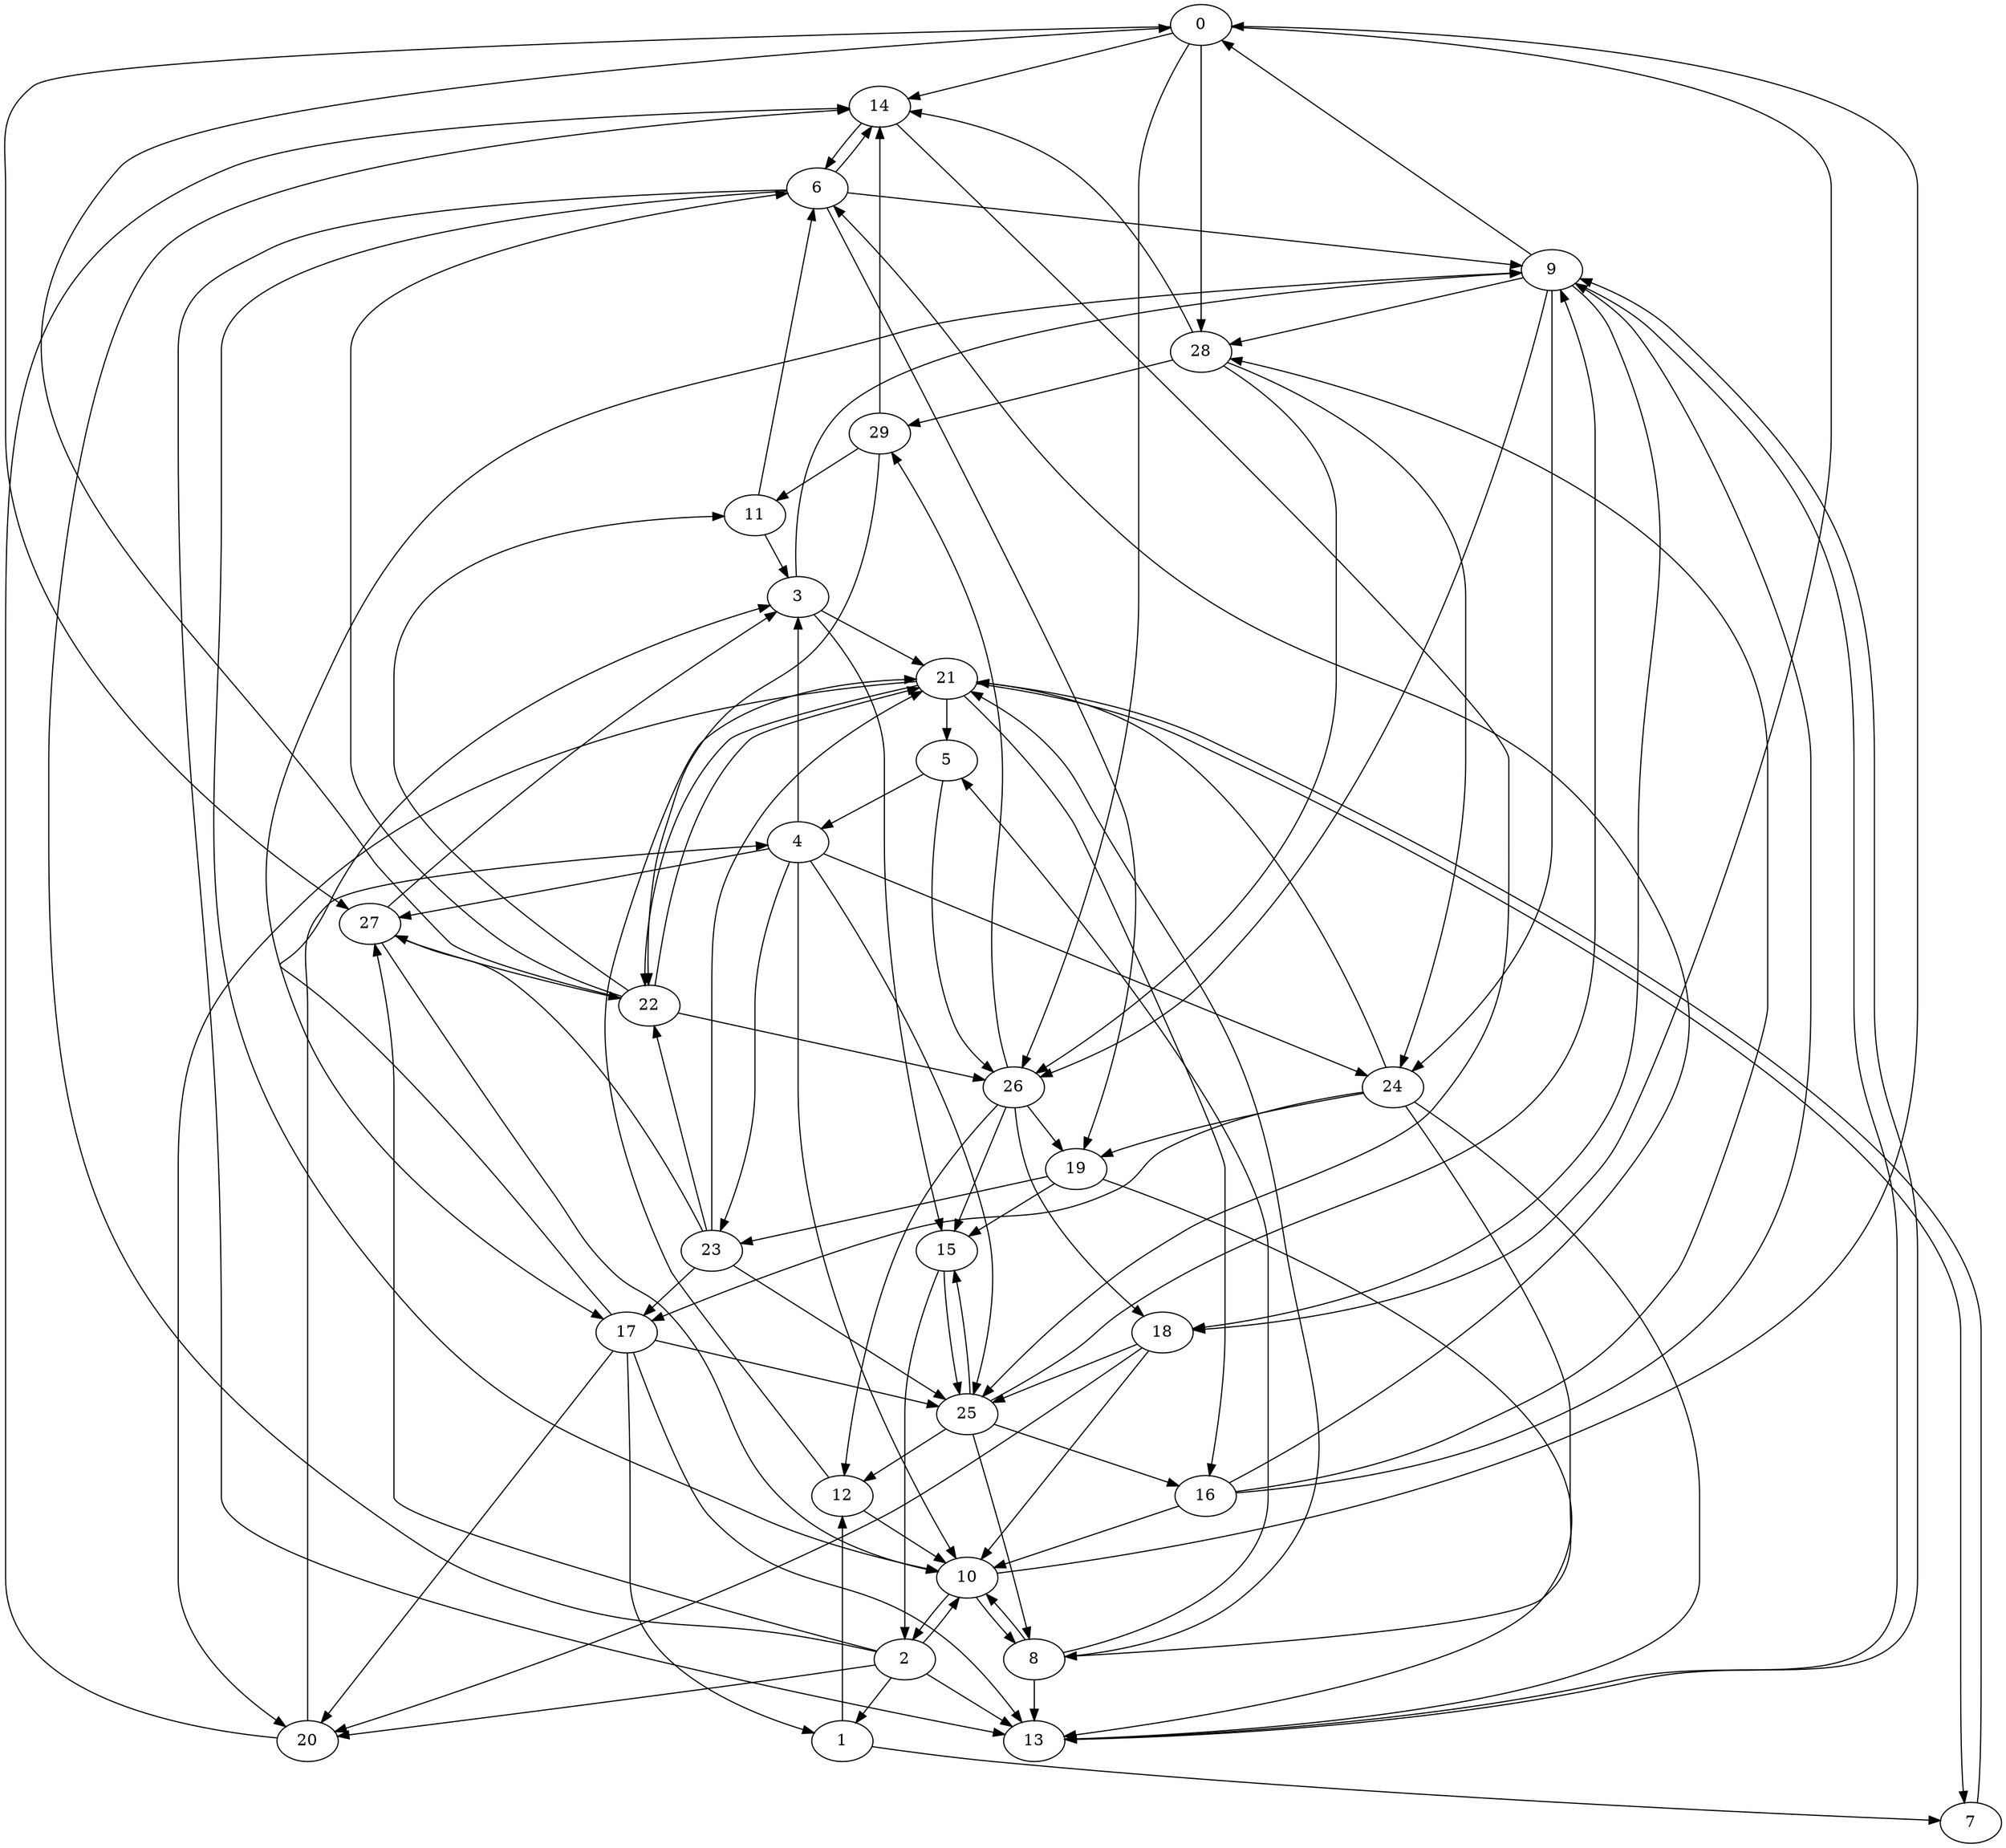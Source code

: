 digraph G {
0;
1;
2;
3;
4;
5;
6;
7;
8;
9;
10;
11;
12;
13;
14;
15;
16;
17;
18;
19;
20;
21;
22;
23;
24;
25;
26;
27;
28;
29;
0 -> 28 [weight=8000];
0 -> 14 [weight=8000];
0 -> 18 [weight=9000];
0 -> 27 [weight=3000];
0 -> 26 [weight=9000];
1 -> 7 [weight=4000];
1 -> 12 [weight=6000];
2 -> 14 [weight=3000];
2 -> 13 [weight=5000];
2 -> 1 [weight=7000];
2 -> 27 [weight=5000];
2 -> 20 [weight=6000];
2 -> 10 [weight=7000];
3 -> 21 [weight=2000];
3 -> 9 [weight=8000];
3 -> 15 [weight=9000];
4 -> 10 [weight=4000];
4 -> 25 [weight=8000];
4 -> 3 [weight=7000];
4 -> 24 [weight=3000];
4 -> 23 [weight=8000];
4 -> 27 [weight=9000];
5 -> 4 [weight=7000];
5 -> 26 [weight=2000];
6 -> 13 [weight=3000];
6 -> 10 [weight=7000];
6 -> 9 [weight=4000];
6 -> 19 [weight=5000];
6 -> 14 [weight=4000];
7 -> 21 [weight=5000];
8 -> 10 [weight=8000];
8 -> 13 [weight=5000];
8 -> 5 [weight=7000];
8 -> 21 [weight=1000];
9 -> 18 [weight=4000];
9 -> 13 [weight=6000];
9 -> 24 [weight=7000];
9 -> 26 [weight=5000];
9 -> 0 [weight=2000];
9 -> 17 [weight=4000];
9 -> 28 [weight=2000];
10 -> 8 [weight=7000];
10 -> 0 [weight=7000];
10 -> 2 [weight=6000];
11 -> 3 [weight=5000];
11 -> 6 [weight=3000];
12 -> 10 [weight=4000];
12 -> 21 [weight=1000];
13 -> 9 [weight=2000];
14 -> 25 [weight=1000];
14 -> 6 [weight=6000];
15 -> 2 [weight=2000];
15 -> 25 [weight=2000];
16 -> 6 [weight=2000];
16 -> 9 [weight=6000];
16 -> 10 [weight=1000];
16 -> 28 [weight=5000];
17 -> 1 [weight=9000];
17 -> 13 [weight=6000];
17 -> 20 [weight=6000];
17 -> 25 [weight=2000];
17 -> 3 [weight=3000];
18 -> 25 [weight=7000];
18 -> 20 [weight=7000];
18 -> 10 [weight=7000];
19 -> 15 [weight=7000];
19 -> 23 [weight=4000];
19 -> 13 [weight=1000];
20 -> 4 [weight=6000];
20 -> 14 [weight=7000];
21 -> 16 [weight=2000];
21 -> 20 [weight=8000];
21 -> 5 [weight=5000];
21 -> 22 [weight=1000];
21 -> 7 [weight=2000];
22 -> 21 [weight=6000];
22 -> 11 [weight=2000];
22 -> 26 [weight=6000];
22 -> 0 [weight=5000];
22 -> 6 [weight=3000];
23 -> 21 [weight=3000];
23 -> 22 [weight=9000];
23 -> 25 [weight=9000];
23 -> 27 [weight=8000];
23 -> 17 [weight=4000];
24 -> 17 [weight=7000];
24 -> 13 [weight=4000];
24 -> 21 [weight=1000];
24 -> 8 [weight=7000];
24 -> 19 [weight=2000];
25 -> 12 [weight=9000];
25 -> 8 [weight=3000];
25 -> 16 [weight=8000];
25 -> 9 [weight=7000];
25 -> 15 [weight=9000];
26 -> 12 [weight=7000];
26 -> 18 [weight=5000];
26 -> 15 [weight=4000];
26 -> 19 [weight=7000];
26 -> 29 [weight=3000];
27 -> 3 [weight=8000];
27 -> 10 [weight=5000];
27 -> 22 [weight=4000];
28 -> 14 [weight=9000];
28 -> 29 [weight=2000];
28 -> 24 [weight=3000];
28 -> 26 [weight=3000];
29 -> 22 [weight=7000];
29 -> 11 [weight=2000];
29 -> 14 [weight=9000];
}